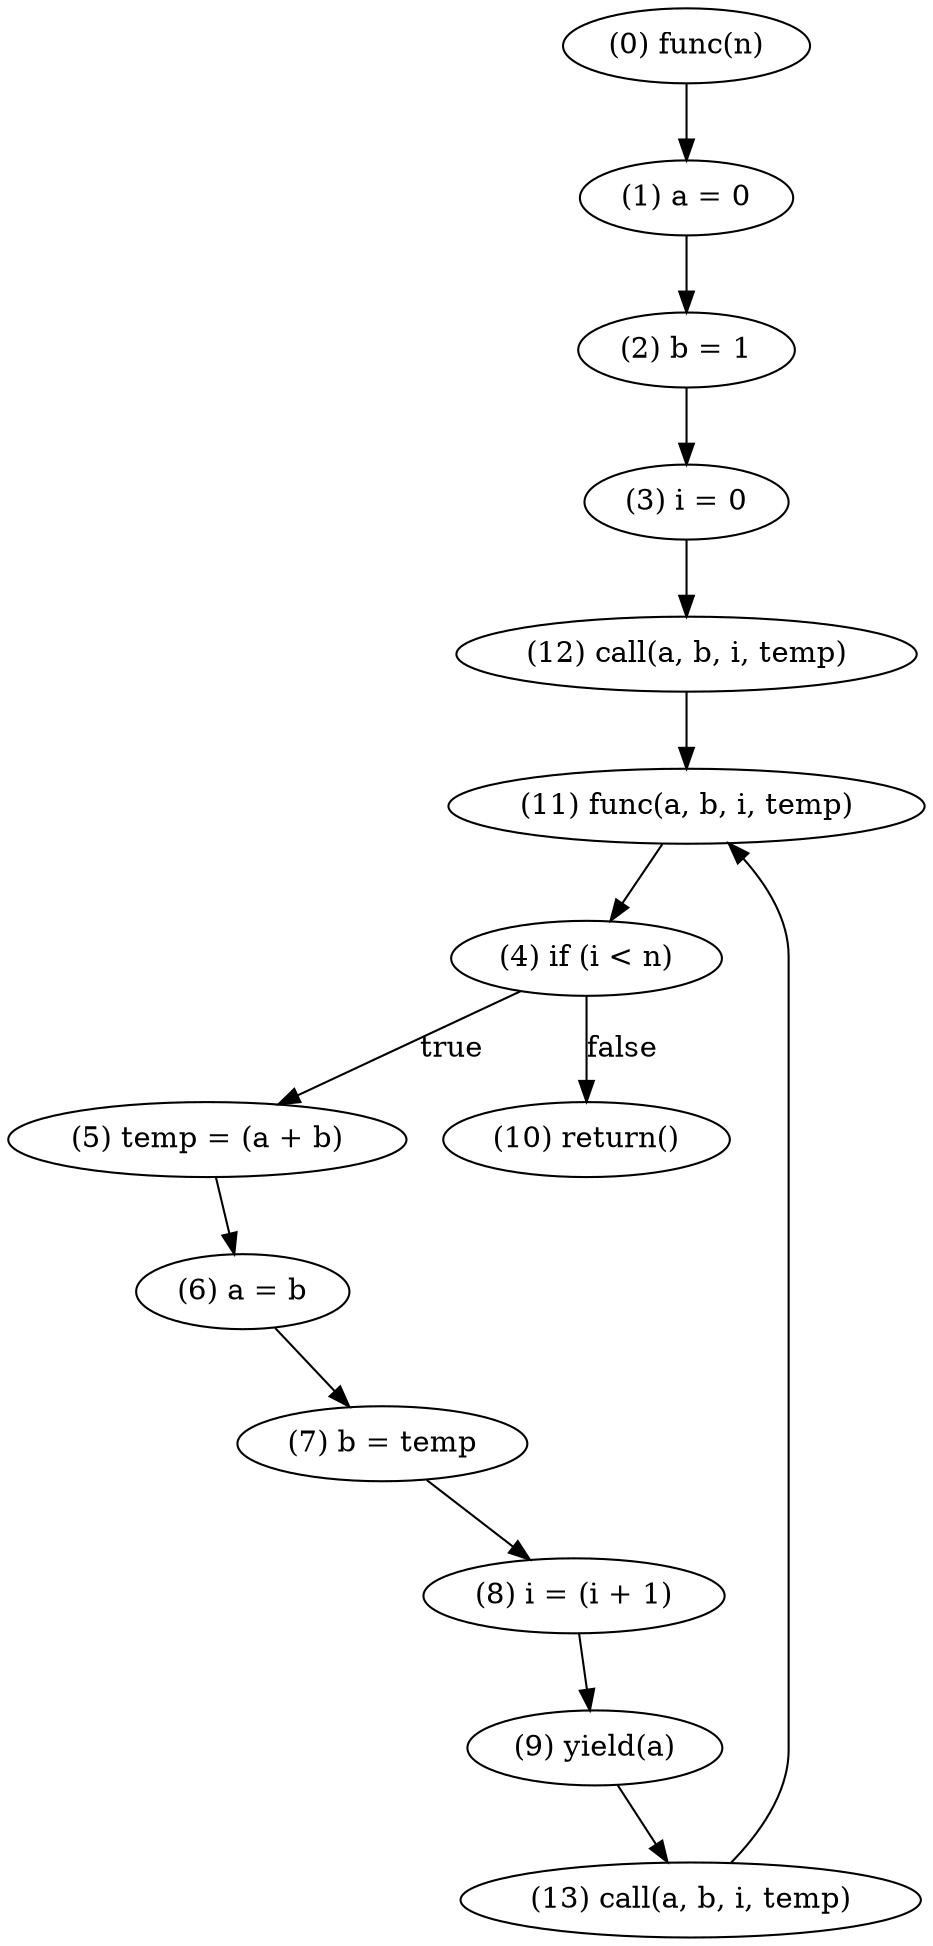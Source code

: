 digraph {
    0 [ label = "(0) func(n)" ]
    1 [ label = "(1) a = 0" ]
    2 [ label = "(2) b = 1" ]
    3 [ label = "(3) i = 0" ]
    4 [ label = "(4) if (i < n)" ]
    5 [ label = "(5) temp = (a + b)" ]
    6 [ label = "(6) a = b" ]
    7 [ label = "(7) b = temp" ]
    8 [ label = "(8) i = (i + 1)" ]
    9 [ label = "(9) yield(a)" ]
    10 [ label = "(10) return()" ]
    11 [ label = "(11) func(a, b, i, temp)" ]
    12 [ label = "(12) call(a, b, i, temp)" ]
    13 [ label = "(13) call(a, b, i, temp)" ]
    0 -> 1 [ label = "" ]
    1 -> 2 [ label = "" ]
    2 -> 3 [ label = "" ]
    3 -> 12 [ label = "" ]
    4 -> 10 [ label = "false" ]
    4 -> 5 [ label = "true" ]
    5 -> 6 [ label = "" ]
    6 -> 7 [ label = "" ]
    7 -> 8 [ label = "" ]
    8 -> 9 [ label = "" ]
    9 -> 13 [ label = "" ]
    11 -> 4 [ label = "" ]
    12 -> 11 [ label = "" ]
    13 -> 11 [ label = "" ]
}

